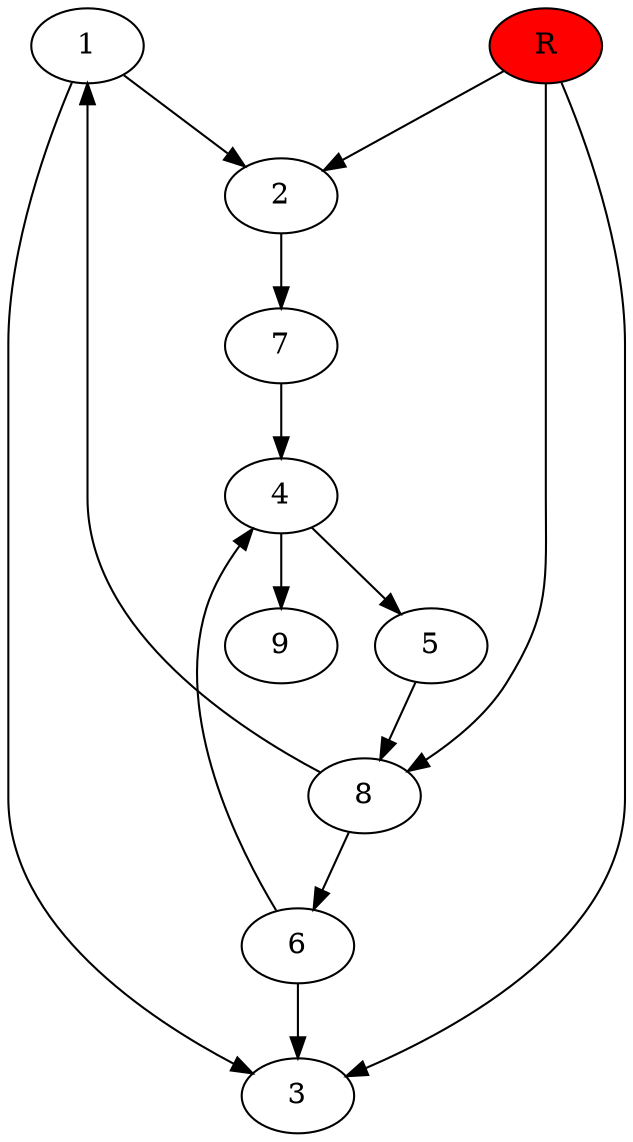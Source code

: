 digraph prb43201 {
	1
	2
	3
	4
	5
	6
	7
	8
	R [fillcolor="#ff0000" style=filled]
	1 -> 2
	1 -> 3
	2 -> 7
	4 -> 5
	4 -> 9
	5 -> 8
	6 -> 3
	6 -> 4
	7 -> 4
	8 -> 1
	8 -> 6
	R -> 2
	R -> 3
	R -> 8
}
